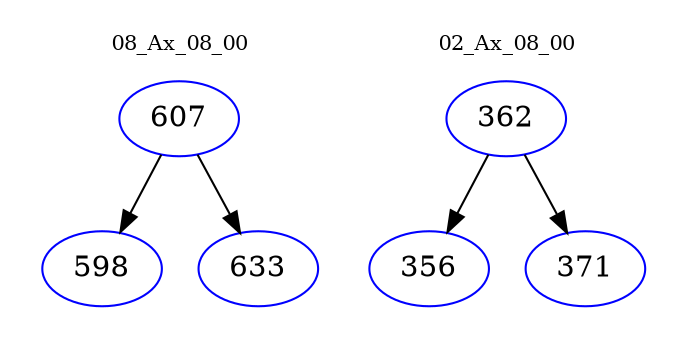 digraph{
subgraph cluster_0 {
color = white
label = "08_Ax_08_00";
fontsize=10;
T0_607 [label="607", color="blue"]
T0_607 -> T0_598 [color="black"]
T0_598 [label="598", color="blue"]
T0_607 -> T0_633 [color="black"]
T0_633 [label="633", color="blue"]
}
subgraph cluster_1 {
color = white
label = "02_Ax_08_00";
fontsize=10;
T1_362 [label="362", color="blue"]
T1_362 -> T1_356 [color="black"]
T1_356 [label="356", color="blue"]
T1_362 -> T1_371 [color="black"]
T1_371 [label="371", color="blue"]
}
}
